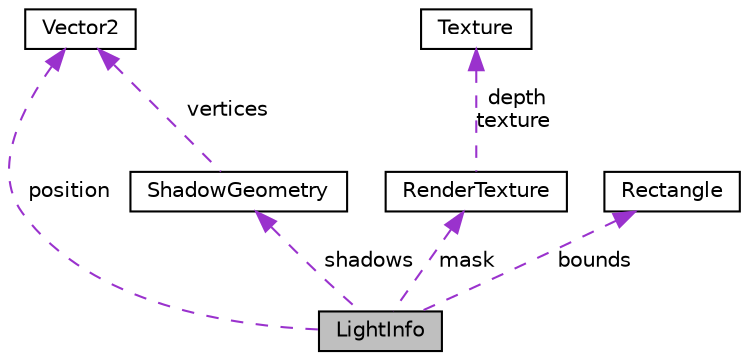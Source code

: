 digraph "LightInfo"
{
 // LATEX_PDF_SIZE
  edge [fontname="Helvetica",fontsize="10",labelfontname="Helvetica",labelfontsize="10"];
  node [fontname="Helvetica",fontsize="10",shape=record];
  Node1 [label="LightInfo",height=0.2,width=0.4,color="black", fillcolor="grey75", style="filled", fontcolor="black",tooltip=" "];
  Node2 -> Node1 [dir="back",color="darkorchid3",fontsize="10",style="dashed",label=" shadows" ,fontname="Helvetica"];
  Node2 [label="ShadowGeometry",height=0.2,width=0.4,color="black", fillcolor="white", style="filled",URL="$structShadowGeometry.html",tooltip=" "];
  Node3 -> Node2 [dir="back",color="darkorchid3",fontsize="10",style="dashed",label=" vertices" ,fontname="Helvetica"];
  Node3 [label="Vector2",height=0.2,width=0.4,color="black", fillcolor="white", style="filled",URL="$structVector2.html",tooltip=" "];
  Node4 -> Node1 [dir="back",color="darkorchid3",fontsize="10",style="dashed",label=" mask" ,fontname="Helvetica"];
  Node4 [label="RenderTexture",height=0.2,width=0.4,color="black", fillcolor="white", style="filled",URL="$structRenderTexture.html",tooltip=" "];
  Node5 -> Node4 [dir="back",color="darkorchid3",fontsize="10",style="dashed",label=" depth\ntexture" ,fontname="Helvetica"];
  Node5 [label="Texture",height=0.2,width=0.4,color="black", fillcolor="white", style="filled",URL="$structTexture.html",tooltip=" "];
  Node3 -> Node1 [dir="back",color="darkorchid3",fontsize="10",style="dashed",label=" position" ,fontname="Helvetica"];
  Node6 -> Node1 [dir="back",color="darkorchid3",fontsize="10",style="dashed",label=" bounds" ,fontname="Helvetica"];
  Node6 [label="Rectangle",height=0.2,width=0.4,color="black", fillcolor="white", style="filled",URL="$structRectangle.html",tooltip=" "];
}
